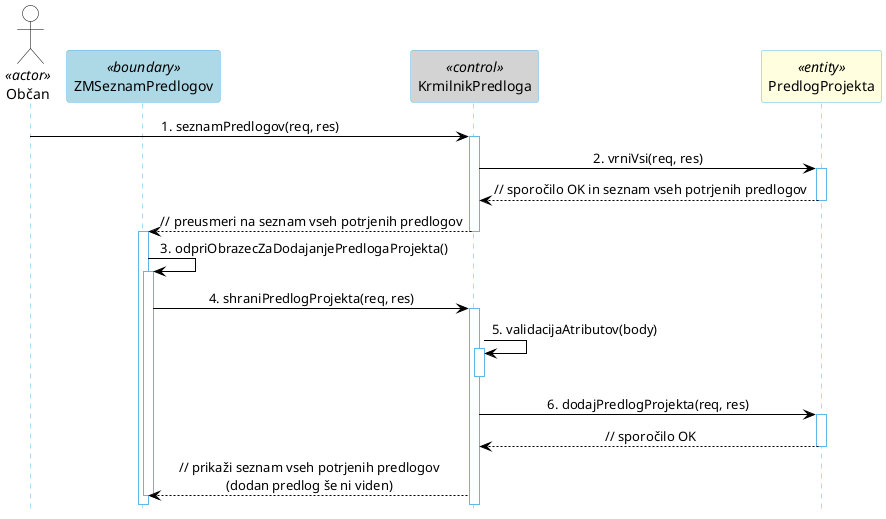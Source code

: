 @startuml
hide footbox

skinparam backgroundcolor transparent
skinparam defaultTextAlignment center
skinparam actorBorderColor black
skinparam actorBackgroundColor white
skinparam arrowColor black  
skinparam sequenceLifeLineBorderColor #5FB8EC
skinparam sequenceParticipantBorderColor #5FB8EC
skinparam sequenceParticipantBackgroundColor white


actor "Občan" as Prijavljen <<actor>>
participant "ZMSeznamPredlogov" as SeznamPredlogov <<boundary>> #lightBlue
participant "KrmilnikPredloga" as Krmilnik <<control>> #lightGray
participant “PredlogProjekta” as Predloga <<entity>> #lightYellow
Prijavljen -> Krmilnik: 1. seznamPredlogov(req, res)
activate Krmilnik
Krmilnik -> Predloga: 2. vrniVsi(req, res)
activate Predloga
Krmilnik <-- Predloga: // sporočilo OK in seznam vseh potrjenih predlogov
deactivate Predloga
SeznamPredlogov <-- Krmilnik: // preusmeri na seznam vseh potrjenih predlogov
deactivate Krmilnik
activate SeznamPredlogov
SeznamPredlogov -> SeznamPredlogov: 3. odpriObrazecZaDodajanjePredlogaProjekta()
activate SeznamPredlogov
SeznamPredlogov -> Krmilnik: 4. shraniPredlogProjekta(req, res)
activate Krmilnik
Krmilnik -> Krmilnik: 5. validacijaAtributov(body)
activate Krmilnik
deactivate Krmilnik
Krmilnik -> Predloga: 6. dodajPredlogProjekta(req, res)
activate Predloga
Krmilnik <-- Predloga: // sporočilo OK
deactivate Predloga
SeznamPredlogov <-- Krmilnik: // prikaži seznam vseh potrjenih predlogov\n(dodan predlog še ni viden)
deactivate SeznamPredlogov
@enduml